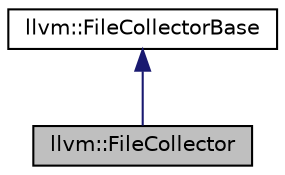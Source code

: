 digraph "llvm::FileCollector"
{
 // LATEX_PDF_SIZE
  bgcolor="transparent";
  edge [fontname="Helvetica",fontsize="10",labelfontname="Helvetica",labelfontsize="10"];
  node [fontname="Helvetica",fontsize="10",shape=record];
  Node1 [label="llvm::FileCollector",height=0.2,width=0.4,color="black", fillcolor="grey75", style="filled", fontcolor="black",tooltip="Captures file system interaction and generates data to be later replayed with the RedirectingFileSyst..."];
  Node2 -> Node1 [dir="back",color="midnightblue",fontsize="10",style="solid",fontname="Helvetica"];
  Node2 [label="llvm::FileCollectorBase",height=0.2,width=0.4,color="black",URL="$classllvm_1_1FileCollectorBase.html",tooltip=" "];
}
